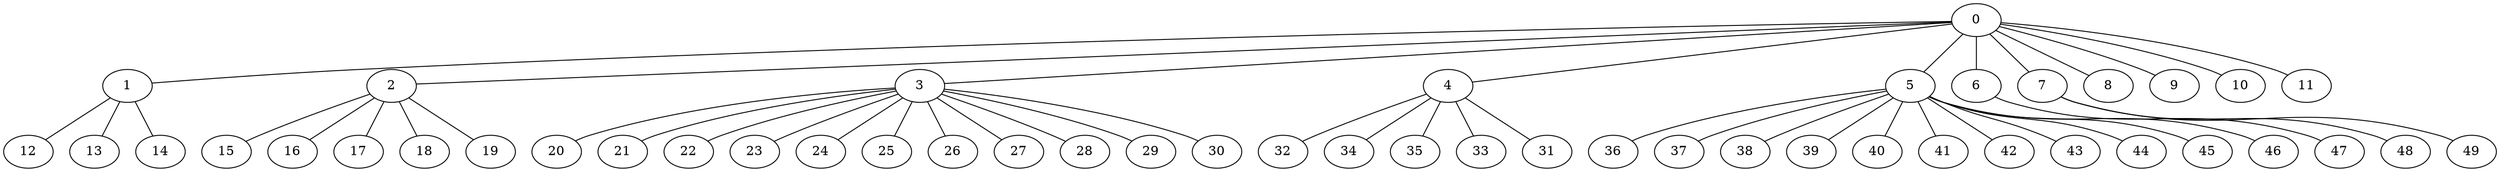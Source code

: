 
graph graphname {
    0 -- 1
0 -- 2
0 -- 3
0 -- 4
0 -- 5
0 -- 6
0 -- 7
0 -- 8
0 -- 9
0 -- 10
0 -- 11
1 -- 12
1 -- 13
1 -- 14
2 -- 15
2 -- 16
2 -- 17
2 -- 18
2 -- 19
3 -- 20
3 -- 21
3 -- 22
3 -- 23
3 -- 24
3 -- 25
3 -- 26
3 -- 27
3 -- 28
3 -- 29
3 -- 30
4 -- 32
4 -- 34
4 -- 35
4 -- 33
4 -- 31
5 -- 36
5 -- 37
5 -- 38
5 -- 39
5 -- 40
5 -- 41
5 -- 42
5 -- 43
5 -- 44
5 -- 45
5 -- 46
6 -- 47
7 -- 48
7 -- 49

}

